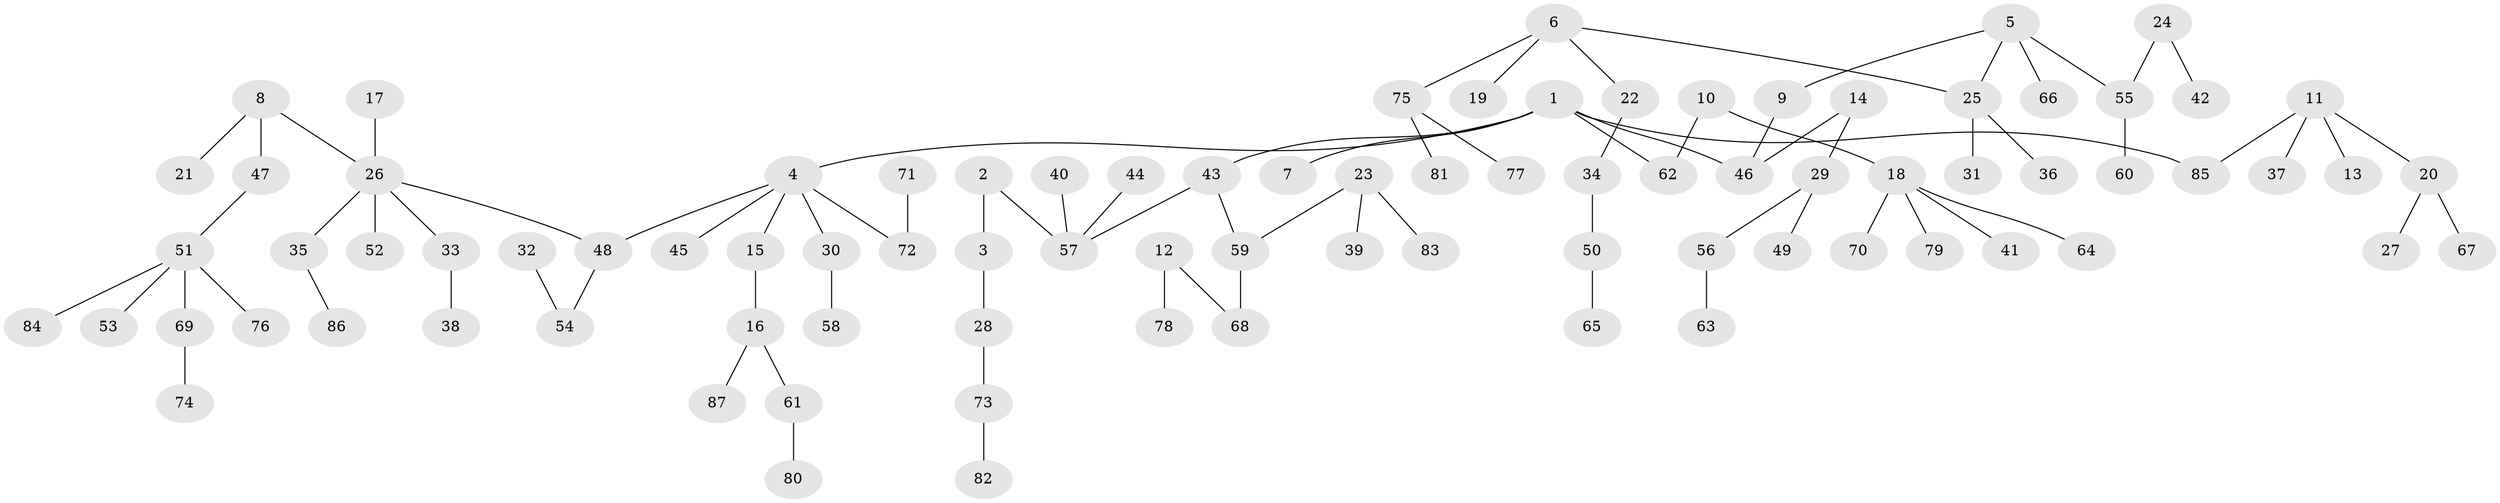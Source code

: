 // original degree distribution, {4: 0.08064516129032258, 6: 0.016129032258064516, 5: 0.04032258064516129, 2: 0.22580645161290322, 3: 0.11290322580645161, 7: 0.008064516129032258, 1: 0.5161290322580645}
// Generated by graph-tools (version 1.1) at 2025/37/03/04/25 23:37:26]
// undirected, 87 vertices, 86 edges
graph export_dot {
  node [color=gray90,style=filled];
  1;
  2;
  3;
  4;
  5;
  6;
  7;
  8;
  9;
  10;
  11;
  12;
  13;
  14;
  15;
  16;
  17;
  18;
  19;
  20;
  21;
  22;
  23;
  24;
  25;
  26;
  27;
  28;
  29;
  30;
  31;
  32;
  33;
  34;
  35;
  36;
  37;
  38;
  39;
  40;
  41;
  42;
  43;
  44;
  45;
  46;
  47;
  48;
  49;
  50;
  51;
  52;
  53;
  54;
  55;
  56;
  57;
  58;
  59;
  60;
  61;
  62;
  63;
  64;
  65;
  66;
  67;
  68;
  69;
  70;
  71;
  72;
  73;
  74;
  75;
  76;
  77;
  78;
  79;
  80;
  81;
  82;
  83;
  84;
  85;
  86;
  87;
  1 -- 4 [weight=1.0];
  1 -- 7 [weight=1.0];
  1 -- 43 [weight=1.0];
  1 -- 46 [weight=1.0];
  1 -- 62 [weight=1.0];
  1 -- 85 [weight=1.0];
  2 -- 3 [weight=1.0];
  2 -- 57 [weight=1.0];
  3 -- 28 [weight=1.0];
  4 -- 15 [weight=1.0];
  4 -- 30 [weight=1.0];
  4 -- 45 [weight=1.0];
  4 -- 48 [weight=1.0];
  4 -- 72 [weight=1.0];
  5 -- 9 [weight=1.0];
  5 -- 25 [weight=1.0];
  5 -- 55 [weight=1.0];
  5 -- 66 [weight=1.0];
  6 -- 19 [weight=1.0];
  6 -- 22 [weight=1.0];
  6 -- 25 [weight=1.0];
  6 -- 75 [weight=1.0];
  8 -- 21 [weight=1.0];
  8 -- 26 [weight=1.0];
  8 -- 47 [weight=1.0];
  9 -- 46 [weight=1.0];
  10 -- 18 [weight=1.0];
  10 -- 62 [weight=1.0];
  11 -- 13 [weight=1.0];
  11 -- 20 [weight=1.0];
  11 -- 37 [weight=1.0];
  11 -- 85 [weight=1.0];
  12 -- 68 [weight=1.0];
  12 -- 78 [weight=1.0];
  14 -- 29 [weight=1.0];
  14 -- 46 [weight=1.0];
  15 -- 16 [weight=1.0];
  16 -- 61 [weight=1.0];
  16 -- 87 [weight=1.0];
  17 -- 26 [weight=1.0];
  18 -- 41 [weight=1.0];
  18 -- 64 [weight=1.0];
  18 -- 70 [weight=1.0];
  18 -- 79 [weight=1.0];
  20 -- 27 [weight=1.0];
  20 -- 67 [weight=1.0];
  22 -- 34 [weight=1.0];
  23 -- 39 [weight=1.0];
  23 -- 59 [weight=1.0];
  23 -- 83 [weight=1.0];
  24 -- 42 [weight=1.0];
  24 -- 55 [weight=1.0];
  25 -- 31 [weight=1.0];
  25 -- 36 [weight=1.0];
  26 -- 33 [weight=1.0];
  26 -- 35 [weight=1.0];
  26 -- 48 [weight=1.0];
  26 -- 52 [weight=1.0];
  28 -- 73 [weight=1.0];
  29 -- 49 [weight=1.0];
  29 -- 56 [weight=1.0];
  30 -- 58 [weight=1.0];
  32 -- 54 [weight=1.0];
  33 -- 38 [weight=1.0];
  34 -- 50 [weight=1.0];
  35 -- 86 [weight=1.0];
  40 -- 57 [weight=1.0];
  43 -- 57 [weight=1.0];
  43 -- 59 [weight=1.0];
  44 -- 57 [weight=1.0];
  47 -- 51 [weight=1.0];
  48 -- 54 [weight=1.0];
  50 -- 65 [weight=1.0];
  51 -- 53 [weight=1.0];
  51 -- 69 [weight=1.0];
  51 -- 76 [weight=1.0];
  51 -- 84 [weight=1.0];
  55 -- 60 [weight=1.0];
  56 -- 63 [weight=1.0];
  59 -- 68 [weight=1.0];
  61 -- 80 [weight=1.0];
  69 -- 74 [weight=1.0];
  71 -- 72 [weight=1.0];
  73 -- 82 [weight=1.0];
  75 -- 77 [weight=1.0];
  75 -- 81 [weight=1.0];
}
